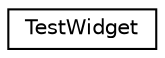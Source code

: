 digraph "Graphical Class Hierarchy"
{
 // LATEX_PDF_SIZE
  edge [fontname="Helvetica",fontsize="10",labelfontname="Helvetica",labelfontsize="10"];
  node [fontname="Helvetica",fontsize="10",shape=record];
  rankdir="LR";
  Node0 [label="TestWidget",height=0.2,width=0.4,color="black", fillcolor="white", style="filled",URL="$classTestWidget.html",tooltip="A test widget for developing graphic features."];
}
